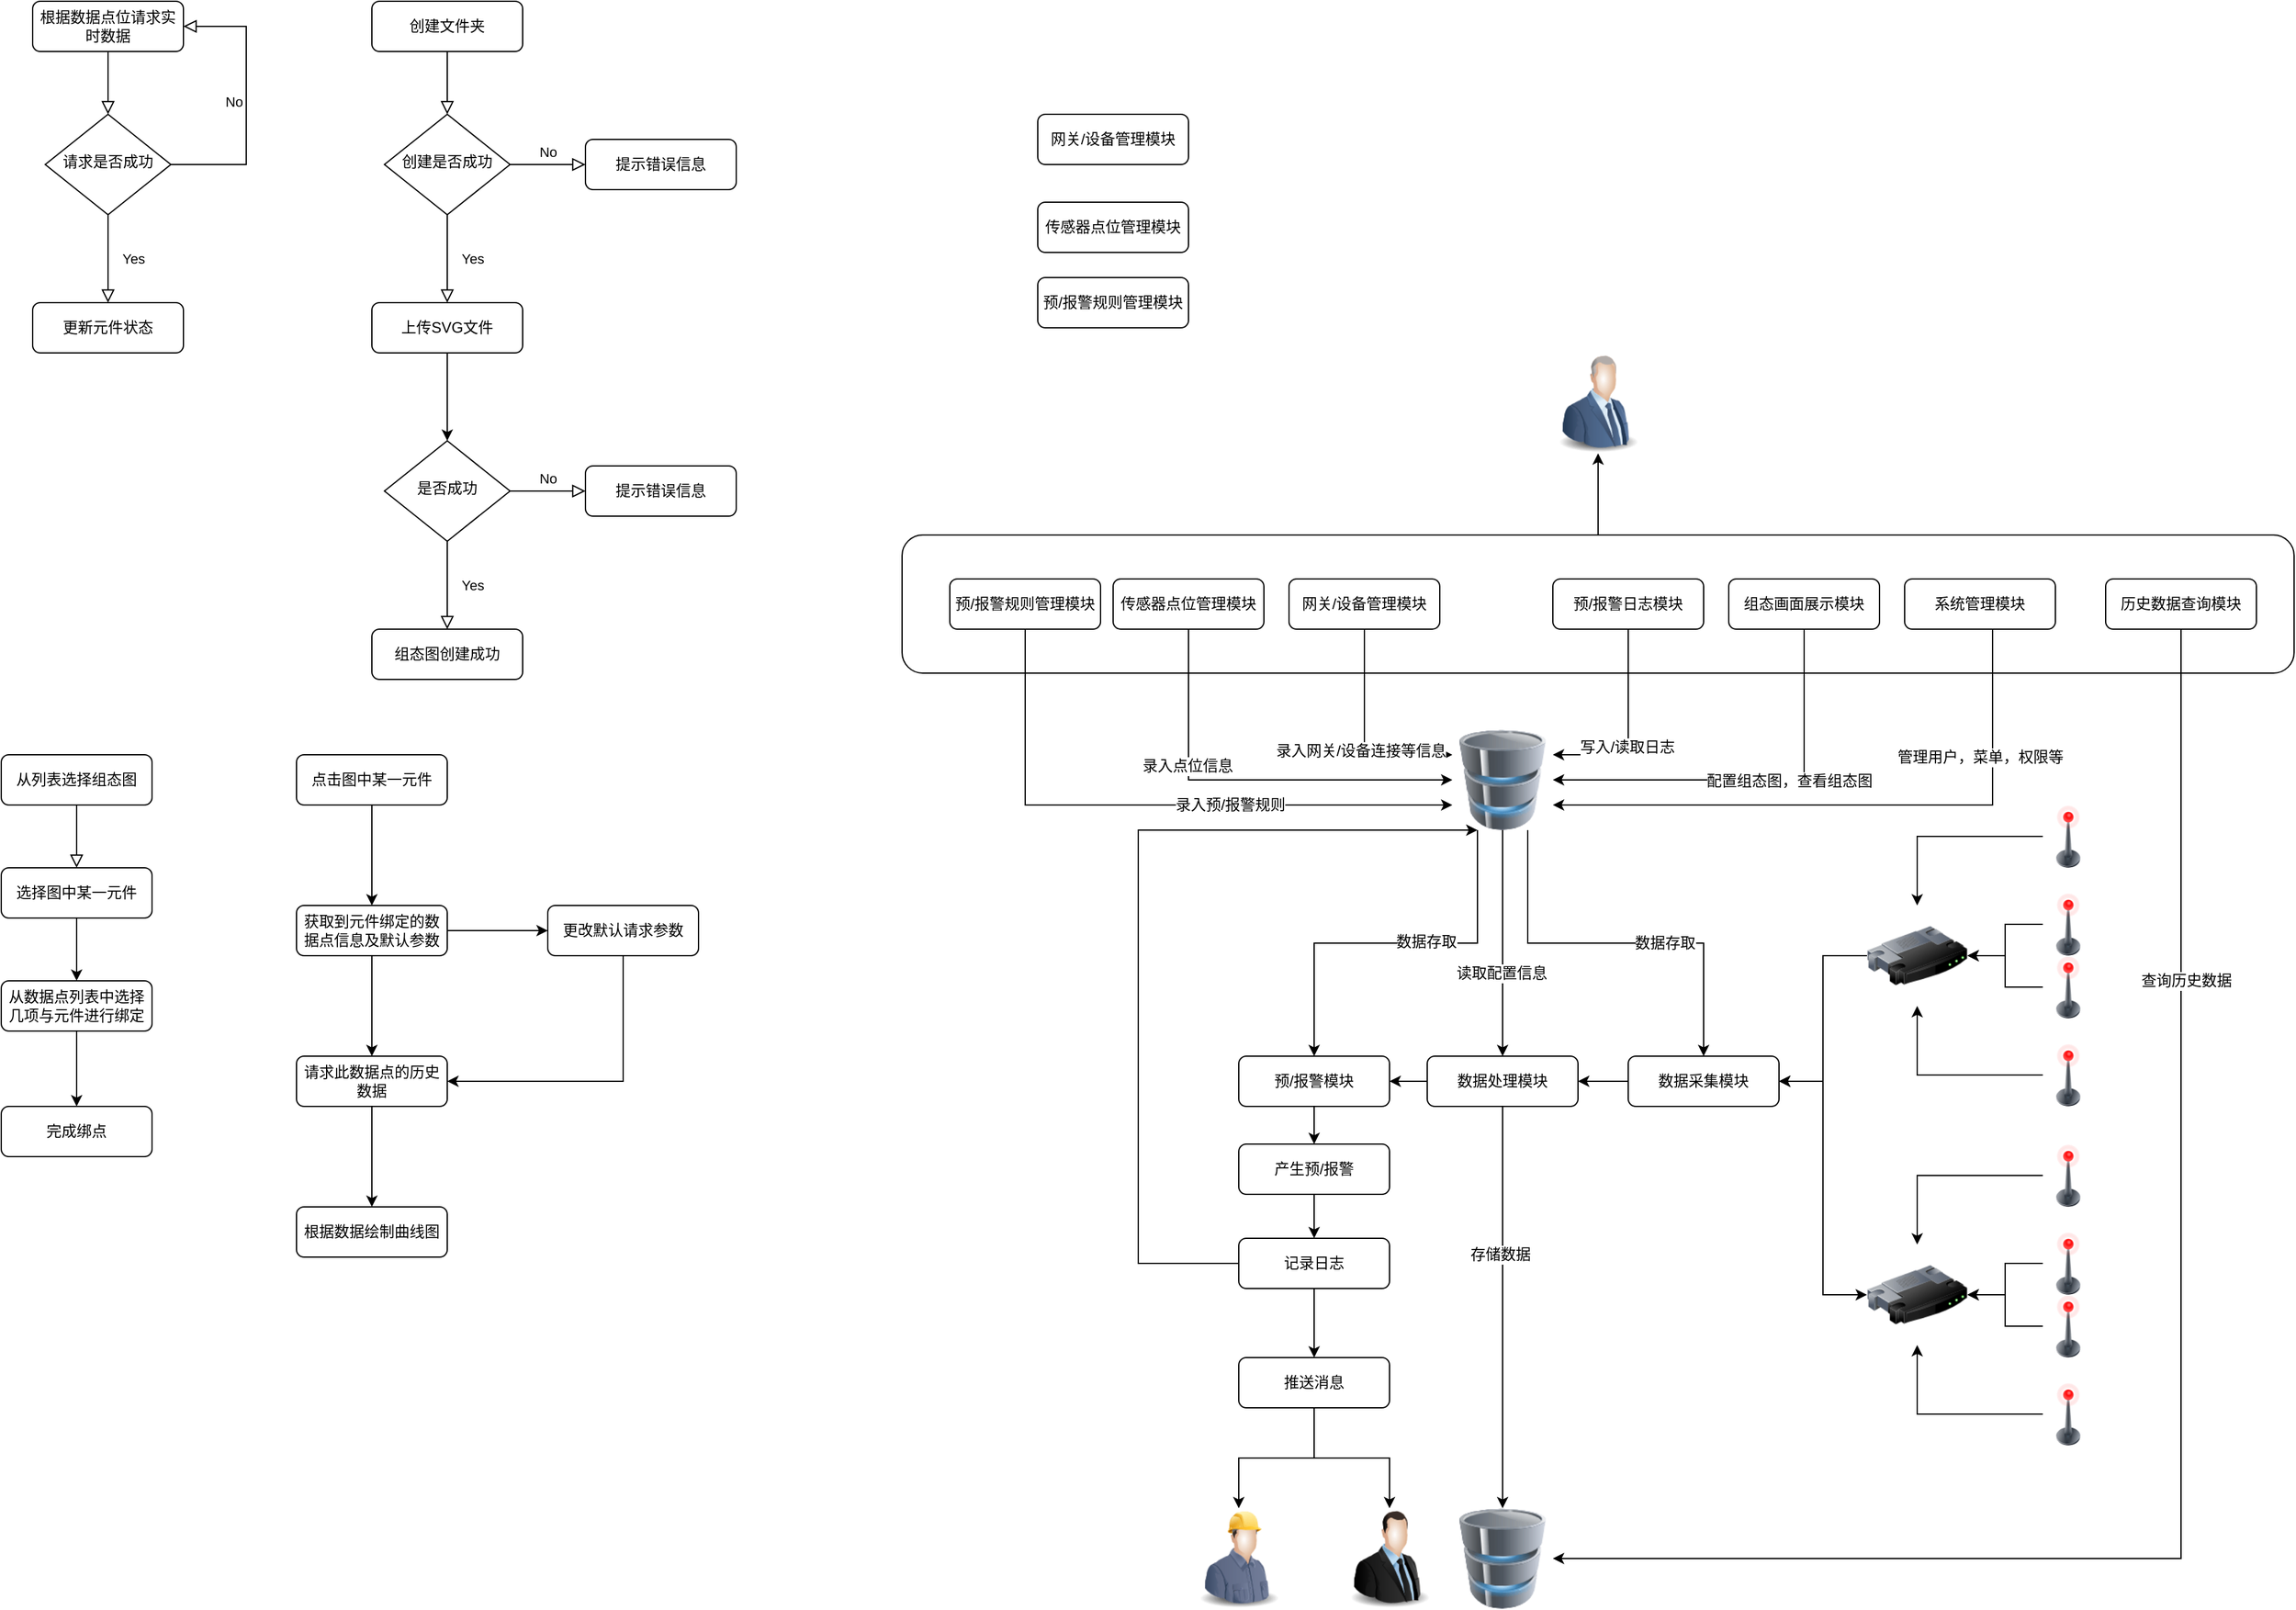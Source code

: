 <mxfile version="12.7.8" type="github">
  <diagram id="C5RBs43oDa-KdzZeNtuy" name="Page-1">
    <mxGraphModel dx="1066" dy="509" grid="1" gridSize="10" guides="1" tooltips="1" connect="1" arrows="1" fold="1" page="1" pageScale="1" pageWidth="1827" pageHeight="2169" math="0" shadow="0">
      <root>
        <mxCell id="WIyWlLk6GJQsqaUBKTNV-0" />
        <mxCell id="WIyWlLk6GJQsqaUBKTNV-1" parent="WIyWlLk6GJQsqaUBKTNV-0" />
        <mxCell id="04m9J_qf78tEOwaYgz3x-59" style="edgeStyle=orthogonalEdgeStyle;rounded=0;orthogonalLoop=1;jettySize=auto;html=1;exitX=0.5;exitY=0;exitDx=0;exitDy=0;entryX=0.5;entryY=1;entryDx=0;entryDy=0;" edge="1" parent="WIyWlLk6GJQsqaUBKTNV-1" source="04m9J_qf78tEOwaYgz3x-57" target="04m9J_qf78tEOwaYgz3x-58">
          <mxGeometry relative="1" as="geometry" />
        </mxCell>
        <mxCell id="04m9J_qf78tEOwaYgz3x-57" value="" style="rounded=1;whiteSpace=wrap;html=1;fontSize=12;glass=0;strokeWidth=1;shadow=0;" vertex="1" parent="WIyWlLk6GJQsqaUBKTNV-1">
          <mxGeometry x="852" y="505" width="1108" height="110" as="geometry" />
        </mxCell>
        <mxCell id="WIyWlLk6GJQsqaUBKTNV-2" value="" style="rounded=0;html=1;jettySize=auto;orthogonalLoop=1;fontSize=11;endArrow=block;endFill=0;endSize=8;strokeWidth=1;shadow=0;labelBackgroundColor=none;edgeStyle=orthogonalEdgeStyle;" parent="WIyWlLk6GJQsqaUBKTNV-1" source="WIyWlLk6GJQsqaUBKTNV-3" target="WIyWlLk6GJQsqaUBKTNV-6" edge="1">
          <mxGeometry relative="1" as="geometry" />
        </mxCell>
        <mxCell id="WIyWlLk6GJQsqaUBKTNV-3" value="根据数据点位请求实时数据" style="rounded=1;whiteSpace=wrap;html=1;fontSize=12;glass=0;strokeWidth=1;shadow=0;" parent="WIyWlLk6GJQsqaUBKTNV-1" vertex="1">
          <mxGeometry x="160" y="80" width="120" height="40" as="geometry" />
        </mxCell>
        <mxCell id="WIyWlLk6GJQsqaUBKTNV-4" value="Yes" style="rounded=0;html=1;jettySize=auto;orthogonalLoop=1;fontSize=11;endArrow=block;endFill=0;endSize=8;strokeWidth=1;shadow=0;labelBackgroundColor=none;edgeStyle=orthogonalEdgeStyle;entryX=0.5;entryY=0;entryDx=0;entryDy=0;" parent="WIyWlLk6GJQsqaUBKTNV-1" source="WIyWlLk6GJQsqaUBKTNV-6" target="WIyWlLk6GJQsqaUBKTNV-12" edge="1">
          <mxGeometry y="20" relative="1" as="geometry">
            <mxPoint as="offset" />
          </mxGeometry>
        </mxCell>
        <mxCell id="WIyWlLk6GJQsqaUBKTNV-5" value="No" style="edgeStyle=orthogonalEdgeStyle;rounded=0;html=1;jettySize=auto;orthogonalLoop=1;fontSize=11;endArrow=block;endFill=0;endSize=8;strokeWidth=1;shadow=0;labelBackgroundColor=none;entryX=1;entryY=0.5;entryDx=0;entryDy=0;exitX=1;exitY=0.5;exitDx=0;exitDy=0;" parent="WIyWlLk6GJQsqaUBKTNV-1" source="WIyWlLk6GJQsqaUBKTNV-6" target="WIyWlLk6GJQsqaUBKTNV-3" edge="1">
          <mxGeometry y="10" relative="1" as="geometry">
            <mxPoint as="offset" />
            <Array as="points">
              <mxPoint x="330" y="210" />
              <mxPoint x="330" y="100" />
            </Array>
          </mxGeometry>
        </mxCell>
        <mxCell id="WIyWlLk6GJQsqaUBKTNV-6" value="请求是否成功" style="rhombus;whiteSpace=wrap;html=1;shadow=0;fontFamily=Helvetica;fontSize=12;align=center;strokeWidth=1;spacing=6;spacingTop=-4;" parent="WIyWlLk6GJQsqaUBKTNV-1" vertex="1">
          <mxGeometry x="170" y="170" width="100" height="80" as="geometry" />
        </mxCell>
        <mxCell id="WIyWlLk6GJQsqaUBKTNV-12" value="更新元件状态" style="rounded=1;whiteSpace=wrap;html=1;fontSize=12;glass=0;strokeWidth=1;shadow=0;" parent="WIyWlLk6GJQsqaUBKTNV-1" vertex="1">
          <mxGeometry x="160" y="320" width="120" height="40" as="geometry" />
        </mxCell>
        <mxCell id="wdigM2pX4t3X0W38fQIm-0" value="" style="rounded=0;html=1;jettySize=auto;orthogonalLoop=1;fontSize=11;endArrow=block;endFill=0;endSize=8;strokeWidth=1;shadow=0;labelBackgroundColor=none;edgeStyle=orthogonalEdgeStyle;" parent="WIyWlLk6GJQsqaUBKTNV-1" source="wdigM2pX4t3X0W38fQIm-1" target="wdigM2pX4t3X0W38fQIm-4" edge="1">
          <mxGeometry relative="1" as="geometry" />
        </mxCell>
        <mxCell id="wdigM2pX4t3X0W38fQIm-1" value="创建文件夹" style="rounded=1;whiteSpace=wrap;html=1;fontSize=12;glass=0;strokeWidth=1;shadow=0;" parent="WIyWlLk6GJQsqaUBKTNV-1" vertex="1">
          <mxGeometry x="430" y="80" width="120" height="40" as="geometry" />
        </mxCell>
        <mxCell id="wdigM2pX4t3X0W38fQIm-2" value="Yes" style="rounded=0;html=1;jettySize=auto;orthogonalLoop=1;fontSize=11;endArrow=block;endFill=0;endSize=8;strokeWidth=1;shadow=0;labelBackgroundColor=none;edgeStyle=orthogonalEdgeStyle;entryX=0.5;entryY=0;entryDx=0;entryDy=0;" parent="WIyWlLk6GJQsqaUBKTNV-1" source="wdigM2pX4t3X0W38fQIm-4" target="wdigM2pX4t3X0W38fQIm-5" edge="1">
          <mxGeometry y="20" relative="1" as="geometry">
            <mxPoint as="offset" />
          </mxGeometry>
        </mxCell>
        <mxCell id="wdigM2pX4t3X0W38fQIm-3" value="No" style="edgeStyle=orthogonalEdgeStyle;rounded=0;html=1;jettySize=auto;orthogonalLoop=1;fontSize=11;endArrow=block;endFill=0;endSize=8;strokeWidth=1;shadow=0;labelBackgroundColor=none;exitX=1;exitY=0.5;exitDx=0;exitDy=0;entryX=0;entryY=0.5;entryDx=0;entryDy=0;" parent="WIyWlLk6GJQsqaUBKTNV-1" source="wdigM2pX4t3X0W38fQIm-4" target="wdigM2pX4t3X0W38fQIm-6" edge="1">
          <mxGeometry y="10" relative="1" as="geometry">
            <mxPoint as="offset" />
            <Array as="points" />
            <mxPoint x="640" y="210" as="targetPoint" />
          </mxGeometry>
        </mxCell>
        <mxCell id="wdigM2pX4t3X0W38fQIm-4" value="创建是否成功" style="rhombus;whiteSpace=wrap;html=1;shadow=0;fontFamily=Helvetica;fontSize=12;align=center;strokeWidth=1;spacing=6;spacingTop=-4;" parent="WIyWlLk6GJQsqaUBKTNV-1" vertex="1">
          <mxGeometry x="440" y="170" width="100" height="80" as="geometry" />
        </mxCell>
        <mxCell id="wdigM2pX4t3X0W38fQIm-15" style="edgeStyle=orthogonalEdgeStyle;rounded=0;orthogonalLoop=1;jettySize=auto;html=1;exitX=0.5;exitY=1;exitDx=0;exitDy=0;entryX=0.5;entryY=0;entryDx=0;entryDy=0;" parent="WIyWlLk6GJQsqaUBKTNV-1" source="wdigM2pX4t3X0W38fQIm-5" target="wdigM2pX4t3X0W38fQIm-12" edge="1">
          <mxGeometry relative="1" as="geometry" />
        </mxCell>
        <mxCell id="wdigM2pX4t3X0W38fQIm-5" value="上传SVG文件" style="rounded=1;whiteSpace=wrap;html=1;fontSize=12;glass=0;strokeWidth=1;shadow=0;" parent="WIyWlLk6GJQsqaUBKTNV-1" vertex="1">
          <mxGeometry x="430" y="320" width="120" height="40" as="geometry" />
        </mxCell>
        <mxCell id="wdigM2pX4t3X0W38fQIm-6" value="提示错误信息" style="rounded=1;whiteSpace=wrap;html=1;fontSize=12;glass=0;strokeWidth=1;shadow=0;" parent="WIyWlLk6GJQsqaUBKTNV-1" vertex="1">
          <mxGeometry x="600" y="190" width="120" height="40" as="geometry" />
        </mxCell>
        <mxCell id="wdigM2pX4t3X0W38fQIm-10" value="Yes" style="rounded=0;html=1;jettySize=auto;orthogonalLoop=1;fontSize=11;endArrow=block;endFill=0;endSize=8;strokeWidth=1;shadow=0;labelBackgroundColor=none;edgeStyle=orthogonalEdgeStyle;entryX=0.5;entryY=0;entryDx=0;entryDy=0;" parent="WIyWlLk6GJQsqaUBKTNV-1" source="wdigM2pX4t3X0W38fQIm-12" target="wdigM2pX4t3X0W38fQIm-13" edge="1">
          <mxGeometry y="20" relative="1" as="geometry">
            <mxPoint as="offset" />
          </mxGeometry>
        </mxCell>
        <mxCell id="wdigM2pX4t3X0W38fQIm-11" value="No" style="edgeStyle=orthogonalEdgeStyle;rounded=0;html=1;jettySize=auto;orthogonalLoop=1;fontSize=11;endArrow=block;endFill=0;endSize=8;strokeWidth=1;shadow=0;labelBackgroundColor=none;exitX=1;exitY=0.5;exitDx=0;exitDy=0;entryX=0;entryY=0.5;entryDx=0;entryDy=0;" parent="WIyWlLk6GJQsqaUBKTNV-1" source="wdigM2pX4t3X0W38fQIm-12" target="wdigM2pX4t3X0W38fQIm-14" edge="1">
          <mxGeometry y="10" relative="1" as="geometry">
            <mxPoint as="offset" />
            <Array as="points" />
            <mxPoint x="640" y="470" as="targetPoint" />
          </mxGeometry>
        </mxCell>
        <mxCell id="wdigM2pX4t3X0W38fQIm-12" value="是否成功" style="rhombus;whiteSpace=wrap;html=1;shadow=0;fontFamily=Helvetica;fontSize=12;align=center;strokeWidth=1;spacing=6;spacingTop=-4;" parent="WIyWlLk6GJQsqaUBKTNV-1" vertex="1">
          <mxGeometry x="440" y="430" width="100" height="80" as="geometry" />
        </mxCell>
        <mxCell id="wdigM2pX4t3X0W38fQIm-13" value="组态图创建成功" style="rounded=1;whiteSpace=wrap;html=1;fontSize=12;glass=0;strokeWidth=1;shadow=0;" parent="WIyWlLk6GJQsqaUBKTNV-1" vertex="1">
          <mxGeometry x="430" y="580" width="120" height="40" as="geometry" />
        </mxCell>
        <mxCell id="wdigM2pX4t3X0W38fQIm-14" value="提示错误信息" style="rounded=1;whiteSpace=wrap;html=1;fontSize=12;glass=0;strokeWidth=1;shadow=0;" parent="WIyWlLk6GJQsqaUBKTNV-1" vertex="1">
          <mxGeometry x="600" y="450" width="120" height="40" as="geometry" />
        </mxCell>
        <mxCell id="wdigM2pX4t3X0W38fQIm-16" value="" style="rounded=0;html=1;jettySize=auto;orthogonalLoop=1;fontSize=11;endArrow=block;endFill=0;endSize=8;strokeWidth=1;shadow=0;labelBackgroundColor=none;edgeStyle=orthogonalEdgeStyle;entryX=0.5;entryY=0;entryDx=0;entryDy=0;" parent="WIyWlLk6GJQsqaUBKTNV-1" source="wdigM2pX4t3X0W38fQIm-17" target="wdigM2pX4t3X0W38fQIm-22" edge="1">
          <mxGeometry relative="1" as="geometry">
            <mxPoint x="195" y="770" as="targetPoint" />
          </mxGeometry>
        </mxCell>
        <mxCell id="wdigM2pX4t3X0W38fQIm-17" value="从列表选择组态图" style="rounded=1;whiteSpace=wrap;html=1;fontSize=12;glass=0;strokeWidth=1;shadow=0;" parent="WIyWlLk6GJQsqaUBKTNV-1" vertex="1">
          <mxGeometry x="135" y="680" width="120" height="40" as="geometry" />
        </mxCell>
        <mxCell id="wdigM2pX4t3X0W38fQIm-21" style="edgeStyle=orthogonalEdgeStyle;rounded=0;orthogonalLoop=1;jettySize=auto;html=1;exitX=0.5;exitY=1;exitDx=0;exitDy=0;entryX=0.5;entryY=0;entryDx=0;entryDy=0;" parent="WIyWlLk6GJQsqaUBKTNV-1" source="wdigM2pX4t3X0W38fQIm-22" target="wdigM2pX4t3X0W38fQIm-28" edge="1">
          <mxGeometry relative="1" as="geometry" />
        </mxCell>
        <mxCell id="wdigM2pX4t3X0W38fQIm-22" value="选择图中某一元件" style="rounded=1;whiteSpace=wrap;html=1;fontSize=12;glass=0;strokeWidth=1;shadow=0;" parent="WIyWlLk6GJQsqaUBKTNV-1" vertex="1">
          <mxGeometry x="135" y="770" width="120" height="40" as="geometry" />
        </mxCell>
        <mxCell id="wdigM2pX4t3X0W38fQIm-27" value="完成绑点" style="rounded=1;whiteSpace=wrap;html=1;fontSize=12;glass=0;strokeWidth=1;shadow=0;" parent="WIyWlLk6GJQsqaUBKTNV-1" vertex="1">
          <mxGeometry x="135" y="960" width="120" height="40" as="geometry" />
        </mxCell>
        <mxCell id="wdigM2pX4t3X0W38fQIm-29" style="edgeStyle=orthogonalEdgeStyle;rounded=0;orthogonalLoop=1;jettySize=auto;html=1;entryX=0.5;entryY=0;entryDx=0;entryDy=0;" parent="WIyWlLk6GJQsqaUBKTNV-1" source="wdigM2pX4t3X0W38fQIm-28" target="wdigM2pX4t3X0W38fQIm-27" edge="1">
          <mxGeometry relative="1" as="geometry" />
        </mxCell>
        <mxCell id="wdigM2pX4t3X0W38fQIm-28" value="从数据点列表中选择几项与元件进行绑定" style="rounded=1;whiteSpace=wrap;html=1;fontSize=12;glass=0;strokeWidth=1;shadow=0;" parent="WIyWlLk6GJQsqaUBKTNV-1" vertex="1">
          <mxGeometry x="135" y="860" width="120" height="40" as="geometry" />
        </mxCell>
        <mxCell id="wdigM2pX4t3X0W38fQIm-32" value="" style="edgeStyle=orthogonalEdgeStyle;rounded=0;orthogonalLoop=1;jettySize=auto;html=1;" parent="WIyWlLk6GJQsqaUBKTNV-1" source="wdigM2pX4t3X0W38fQIm-30" target="wdigM2pX4t3X0W38fQIm-31" edge="1">
          <mxGeometry relative="1" as="geometry" />
        </mxCell>
        <mxCell id="wdigM2pX4t3X0W38fQIm-30" value="点击图中某一元件" style="rounded=1;whiteSpace=wrap;html=1;fontSize=12;glass=0;strokeWidth=1;shadow=0;" parent="WIyWlLk6GJQsqaUBKTNV-1" vertex="1">
          <mxGeometry x="370" y="680" width="120" height="40" as="geometry" />
        </mxCell>
        <mxCell id="wdigM2pX4t3X0W38fQIm-34" value="" style="edgeStyle=orthogonalEdgeStyle;rounded=0;orthogonalLoop=1;jettySize=auto;html=1;" parent="WIyWlLk6GJQsqaUBKTNV-1" source="wdigM2pX4t3X0W38fQIm-31" target="wdigM2pX4t3X0W38fQIm-33" edge="1">
          <mxGeometry relative="1" as="geometry" />
        </mxCell>
        <mxCell id="wdigM2pX4t3X0W38fQIm-38" value="" style="edgeStyle=orthogonalEdgeStyle;rounded=0;orthogonalLoop=1;jettySize=auto;html=1;" parent="WIyWlLk6GJQsqaUBKTNV-1" source="wdigM2pX4t3X0W38fQIm-31" target="wdigM2pX4t3X0W38fQIm-37" edge="1">
          <mxGeometry relative="1" as="geometry" />
        </mxCell>
        <mxCell id="wdigM2pX4t3X0W38fQIm-31" value="获取到元件绑定的数据点信息及默认参数" style="rounded=1;whiteSpace=wrap;html=1;fontSize=12;glass=0;strokeWidth=1;shadow=0;" parent="WIyWlLk6GJQsqaUBKTNV-1" vertex="1">
          <mxGeometry x="370" y="800" width="120" height="40" as="geometry" />
        </mxCell>
        <mxCell id="wdigM2pX4t3X0W38fQIm-39" style="edgeStyle=orthogonalEdgeStyle;rounded=0;orthogonalLoop=1;jettySize=auto;html=1;exitX=0.5;exitY=1;exitDx=0;exitDy=0;entryX=1;entryY=0.5;entryDx=0;entryDy=0;" parent="WIyWlLk6GJQsqaUBKTNV-1" source="wdigM2pX4t3X0W38fQIm-37" target="wdigM2pX4t3X0W38fQIm-33" edge="1">
          <mxGeometry relative="1" as="geometry" />
        </mxCell>
        <mxCell id="wdigM2pX4t3X0W38fQIm-37" value="更改默认请求参数" style="rounded=1;whiteSpace=wrap;html=1;fontSize=12;glass=0;strokeWidth=1;shadow=0;" parent="WIyWlLk6GJQsqaUBKTNV-1" vertex="1">
          <mxGeometry x="570" y="800" width="120" height="40" as="geometry" />
        </mxCell>
        <mxCell id="wdigM2pX4t3X0W38fQIm-36" value="" style="edgeStyle=orthogonalEdgeStyle;rounded=0;orthogonalLoop=1;jettySize=auto;html=1;" parent="WIyWlLk6GJQsqaUBKTNV-1" source="wdigM2pX4t3X0W38fQIm-33" target="wdigM2pX4t3X0W38fQIm-35" edge="1">
          <mxGeometry relative="1" as="geometry" />
        </mxCell>
        <mxCell id="wdigM2pX4t3X0W38fQIm-33" value="请求此数据点的历史数据" style="rounded=1;whiteSpace=wrap;html=1;fontSize=12;glass=0;strokeWidth=1;shadow=0;" parent="WIyWlLk6GJQsqaUBKTNV-1" vertex="1">
          <mxGeometry x="370" y="920" width="120" height="40" as="geometry" />
        </mxCell>
        <mxCell id="wdigM2pX4t3X0W38fQIm-35" value="根据数据绘制曲线图" style="rounded=1;whiteSpace=wrap;html=1;fontSize=12;glass=0;strokeWidth=1;shadow=0;" parent="WIyWlLk6GJQsqaUBKTNV-1" vertex="1">
          <mxGeometry x="370" y="1040" width="120" height="40" as="geometry" />
        </mxCell>
        <mxCell id="04m9J_qf78tEOwaYgz3x-0" value="网关/设备管理模块" style="rounded=1;whiteSpace=wrap;html=1;fontSize=12;glass=0;strokeWidth=1;shadow=0;" vertex="1" parent="WIyWlLk6GJQsqaUBKTNV-1">
          <mxGeometry x="960" y="170" width="120" height="40" as="geometry" />
        </mxCell>
        <mxCell id="04m9J_qf78tEOwaYgz3x-1" value="传感器点位管理模块" style="rounded=1;whiteSpace=wrap;html=1;fontSize=12;glass=0;strokeWidth=1;shadow=0;" vertex="1" parent="WIyWlLk6GJQsqaUBKTNV-1">
          <mxGeometry x="960" y="240" width="120" height="40" as="geometry" />
        </mxCell>
        <mxCell id="04m9J_qf78tEOwaYgz3x-2" value="预/报警规则管理模块" style="rounded=1;whiteSpace=wrap;html=1;fontSize=12;glass=0;strokeWidth=1;shadow=0;" vertex="1" parent="WIyWlLk6GJQsqaUBKTNV-1">
          <mxGeometry x="960" y="300" width="120" height="40" as="geometry" />
        </mxCell>
        <mxCell id="04m9J_qf78tEOwaYgz3x-44" style="edgeStyle=orthogonalEdgeStyle;rounded=0;orthogonalLoop=1;jettySize=auto;html=1;entryX=1;entryY=0.25;entryDx=0;entryDy=0;exitX=0.5;exitY=1;exitDx=0;exitDy=0;" edge="1" parent="WIyWlLk6GJQsqaUBKTNV-1" source="04m9J_qf78tEOwaYgz3x-3" target="04m9J_qf78tEOwaYgz3x-33">
          <mxGeometry relative="1" as="geometry">
            <Array as="points">
              <mxPoint x="1430" y="680" />
            </Array>
          </mxGeometry>
        </mxCell>
        <mxCell id="04m9J_qf78tEOwaYgz3x-45" value="写入/读取日志" style="text;html=1;align=center;verticalAlign=middle;resizable=0;points=[];labelBackgroundColor=#ffffff;" vertex="1" connectable="0" parent="04m9J_qf78tEOwaYgz3x-44">
          <mxGeometry x="0.17" y="-1" relative="1" as="geometry">
            <mxPoint as="offset" />
          </mxGeometry>
        </mxCell>
        <mxCell id="04m9J_qf78tEOwaYgz3x-3" value="预/报警日志模块" style="rounded=1;whiteSpace=wrap;html=1;fontSize=12;glass=0;strokeWidth=1;shadow=0;" vertex="1" parent="WIyWlLk6GJQsqaUBKTNV-1">
          <mxGeometry x="1370" y="540" width="120" height="40" as="geometry" />
        </mxCell>
        <mxCell id="04m9J_qf78tEOwaYgz3x-46" style="edgeStyle=orthogonalEdgeStyle;rounded=0;orthogonalLoop=1;jettySize=auto;html=1;entryX=1;entryY=0.5;entryDx=0;entryDy=0;exitX=0.5;exitY=1;exitDx=0;exitDy=0;" edge="1" parent="WIyWlLk6GJQsqaUBKTNV-1" source="04m9J_qf78tEOwaYgz3x-4" target="04m9J_qf78tEOwaYgz3x-33">
          <mxGeometry relative="1" as="geometry">
            <Array as="points">
              <mxPoint x="1570" y="700" />
            </Array>
          </mxGeometry>
        </mxCell>
        <mxCell id="04m9J_qf78tEOwaYgz3x-47" value="配置组态图，查看组态图" style="text;html=1;align=center;verticalAlign=middle;resizable=0;points=[];labelBackgroundColor=#ffffff;" vertex="1" connectable="0" parent="04m9J_qf78tEOwaYgz3x-46">
          <mxGeometry x="-0.171" y="1" relative="1" as="geometry">
            <mxPoint as="offset" />
          </mxGeometry>
        </mxCell>
        <mxCell id="04m9J_qf78tEOwaYgz3x-4" value="组态画面展示模块" style="rounded=1;whiteSpace=wrap;html=1;fontSize=12;glass=0;strokeWidth=1;shadow=0;" vertex="1" parent="WIyWlLk6GJQsqaUBKTNV-1">
          <mxGeometry x="1510" y="540" width="120" height="40" as="geometry" />
        </mxCell>
        <mxCell id="04m9J_qf78tEOwaYgz3x-48" style="edgeStyle=orthogonalEdgeStyle;rounded=0;orthogonalLoop=1;jettySize=auto;html=1;exitX=0;exitY=0.5;exitDx=0;exitDy=0;entryX=1;entryY=0.75;entryDx=0;entryDy=0;" edge="1" parent="WIyWlLk6GJQsqaUBKTNV-1" source="04m9J_qf78tEOwaYgz3x-5" target="04m9J_qf78tEOwaYgz3x-33">
          <mxGeometry relative="1" as="geometry">
            <Array as="points">
              <mxPoint x="1720" y="560" />
              <mxPoint x="1720" y="720" />
            </Array>
          </mxGeometry>
        </mxCell>
        <mxCell id="04m9J_qf78tEOwaYgz3x-49" value="管理用户，菜单，权限等" style="text;html=1;align=center;verticalAlign=middle;resizable=0;points=[];labelBackgroundColor=#ffffff;" vertex="1" connectable="0" parent="04m9J_qf78tEOwaYgz3x-48">
          <mxGeometry x="-0.32" y="-5" relative="1" as="geometry">
            <mxPoint x="-5" y="-5" as="offset" />
          </mxGeometry>
        </mxCell>
        <mxCell id="04m9J_qf78tEOwaYgz3x-5" value="系统管理模块" style="rounded=1;whiteSpace=wrap;html=1;fontSize=12;glass=0;strokeWidth=1;shadow=0;" vertex="1" parent="WIyWlLk6GJQsqaUBKTNV-1">
          <mxGeometry x="1650" y="540" width="120" height="40" as="geometry" />
        </mxCell>
        <mxCell id="04m9J_qf78tEOwaYgz3x-50" style="edgeStyle=orthogonalEdgeStyle;rounded=0;orthogonalLoop=1;jettySize=auto;html=1;exitX=0;exitY=0.5;exitDx=0;exitDy=0;entryX=1;entryY=0.5;entryDx=0;entryDy=0;" edge="1" parent="WIyWlLk6GJQsqaUBKTNV-1" source="04m9J_qf78tEOwaYgz3x-6" target="04m9J_qf78tEOwaYgz3x-18">
          <mxGeometry relative="1" as="geometry" />
        </mxCell>
        <mxCell id="04m9J_qf78tEOwaYgz3x-6" value="" style="image;html=1;labelBackgroundColor=#ffffff;image=img/lib/clip_art/networking/Router_128x128.png" vertex="1" parent="WIyWlLk6GJQsqaUBKTNV-1">
          <mxGeometry x="1620" y="800" width="80" height="80" as="geometry" />
        </mxCell>
        <mxCell id="04m9J_qf78tEOwaYgz3x-12" style="edgeStyle=orthogonalEdgeStyle;rounded=0;orthogonalLoop=1;jettySize=auto;html=1;exitX=0;exitY=0.5;exitDx=0;exitDy=0;entryX=0.5;entryY=0;entryDx=0;entryDy=0;" edge="1" parent="WIyWlLk6GJQsqaUBKTNV-1" source="04m9J_qf78tEOwaYgz3x-7" target="04m9J_qf78tEOwaYgz3x-6">
          <mxGeometry relative="1" as="geometry" />
        </mxCell>
        <mxCell id="04m9J_qf78tEOwaYgz3x-7" value="" style="image;html=1;labelBackgroundColor=#ffffff;image=img/lib/clip_art/telecommunication/Signal_tower_off_128x128.png" vertex="1" parent="WIyWlLk6GJQsqaUBKTNV-1">
          <mxGeometry x="1760" y="720" width="40" height="50" as="geometry" />
        </mxCell>
        <mxCell id="04m9J_qf78tEOwaYgz3x-13" style="edgeStyle=orthogonalEdgeStyle;rounded=0;orthogonalLoop=1;jettySize=auto;html=1;exitX=0;exitY=0.5;exitDx=0;exitDy=0;entryX=1;entryY=0.5;entryDx=0;entryDy=0;" edge="1" parent="WIyWlLk6GJQsqaUBKTNV-1" source="04m9J_qf78tEOwaYgz3x-8" target="04m9J_qf78tEOwaYgz3x-6">
          <mxGeometry relative="1" as="geometry" />
        </mxCell>
        <mxCell id="04m9J_qf78tEOwaYgz3x-8" value="" style="image;html=1;labelBackgroundColor=#ffffff;image=img/lib/clip_art/telecommunication/Signal_tower_off_128x128.png" vertex="1" parent="WIyWlLk6GJQsqaUBKTNV-1">
          <mxGeometry x="1760" y="790" width="40" height="50" as="geometry" />
        </mxCell>
        <mxCell id="04m9J_qf78tEOwaYgz3x-14" style="edgeStyle=orthogonalEdgeStyle;rounded=0;orthogonalLoop=1;jettySize=auto;html=1;exitX=0;exitY=0.5;exitDx=0;exitDy=0;" edge="1" parent="WIyWlLk6GJQsqaUBKTNV-1" source="04m9J_qf78tEOwaYgz3x-9" target="04m9J_qf78tEOwaYgz3x-6">
          <mxGeometry relative="1" as="geometry" />
        </mxCell>
        <mxCell id="04m9J_qf78tEOwaYgz3x-9" value="" style="image;html=1;labelBackgroundColor=#ffffff;image=img/lib/clip_art/telecommunication/Signal_tower_off_128x128.png" vertex="1" parent="WIyWlLk6GJQsqaUBKTNV-1">
          <mxGeometry x="1760" y="840" width="40" height="50" as="geometry" />
        </mxCell>
        <mxCell id="04m9J_qf78tEOwaYgz3x-15" style="edgeStyle=orthogonalEdgeStyle;rounded=0;orthogonalLoop=1;jettySize=auto;html=1;exitX=0;exitY=0.5;exitDx=0;exitDy=0;entryX=0.5;entryY=1;entryDx=0;entryDy=0;" edge="1" parent="WIyWlLk6GJQsqaUBKTNV-1" source="04m9J_qf78tEOwaYgz3x-10" target="04m9J_qf78tEOwaYgz3x-6">
          <mxGeometry relative="1" as="geometry" />
        </mxCell>
        <mxCell id="04m9J_qf78tEOwaYgz3x-10" value="" style="image;html=1;labelBackgroundColor=#ffffff;image=img/lib/clip_art/telecommunication/Signal_tower_off_128x128.png" vertex="1" parent="WIyWlLk6GJQsqaUBKTNV-1">
          <mxGeometry x="1760" y="910" width="40" height="50" as="geometry" />
        </mxCell>
        <mxCell id="04m9J_qf78tEOwaYgz3x-51" style="edgeStyle=orthogonalEdgeStyle;rounded=0;orthogonalLoop=1;jettySize=auto;html=1;exitX=0;exitY=0.5;exitDx=0;exitDy=0;entryX=1;entryY=0.5;entryDx=0;entryDy=0;" edge="1" parent="WIyWlLk6GJQsqaUBKTNV-1" source="04m9J_qf78tEOwaYgz3x-18" target="04m9J_qf78tEOwaYgz3x-19">
          <mxGeometry relative="1" as="geometry" />
        </mxCell>
        <mxCell id="04m9J_qf78tEOwaYgz3x-18" value="数据采集模块" style="rounded=1;whiteSpace=wrap;html=1;fontSize=12;glass=0;strokeWidth=1;shadow=0;" vertex="1" parent="WIyWlLk6GJQsqaUBKTNV-1">
          <mxGeometry x="1430" y="920" width="120" height="40" as="geometry" />
        </mxCell>
        <mxCell id="04m9J_qf78tEOwaYgz3x-52" style="edgeStyle=orthogonalEdgeStyle;rounded=0;orthogonalLoop=1;jettySize=auto;html=1;exitX=0;exitY=0.5;exitDx=0;exitDy=0;" edge="1" parent="WIyWlLk6GJQsqaUBKTNV-1" source="04m9J_qf78tEOwaYgz3x-19" target="04m9J_qf78tEOwaYgz3x-20">
          <mxGeometry relative="1" as="geometry" />
        </mxCell>
        <mxCell id="04m9J_qf78tEOwaYgz3x-54" style="edgeStyle=orthogonalEdgeStyle;rounded=0;orthogonalLoop=1;jettySize=auto;html=1;exitX=0.5;exitY=1;exitDx=0;exitDy=0;entryX=0.5;entryY=0;entryDx=0;entryDy=0;" edge="1" parent="WIyWlLk6GJQsqaUBKTNV-1" source="04m9J_qf78tEOwaYgz3x-20" target="04m9J_qf78tEOwaYgz3x-21">
          <mxGeometry relative="1" as="geometry" />
        </mxCell>
        <mxCell id="04m9J_qf78tEOwaYgz3x-80" style="edgeStyle=orthogonalEdgeStyle;rounded=0;orthogonalLoop=1;jettySize=auto;html=1;exitX=0.5;exitY=1;exitDx=0;exitDy=0;entryX=0.5;entryY=0;entryDx=0;entryDy=0;startArrow=none;startFill=0;" edge="1" parent="WIyWlLk6GJQsqaUBKTNV-1" source="04m9J_qf78tEOwaYgz3x-19" target="04m9J_qf78tEOwaYgz3x-77">
          <mxGeometry relative="1" as="geometry" />
        </mxCell>
        <mxCell id="04m9J_qf78tEOwaYgz3x-81" value="存储数据" style="text;html=1;align=center;verticalAlign=middle;resizable=0;points=[];labelBackgroundColor=#ffffff;" vertex="1" connectable="0" parent="04m9J_qf78tEOwaYgz3x-80">
          <mxGeometry x="-0.262" y="-2" relative="1" as="geometry">
            <mxPoint as="offset" />
          </mxGeometry>
        </mxCell>
        <mxCell id="04m9J_qf78tEOwaYgz3x-19" value="数据处理模块" style="rounded=1;whiteSpace=wrap;html=1;fontSize=12;glass=0;strokeWidth=1;shadow=0;" vertex="1" parent="WIyWlLk6GJQsqaUBKTNV-1">
          <mxGeometry x="1270" y="920" width="120" height="40" as="geometry" />
        </mxCell>
        <mxCell id="04m9J_qf78tEOwaYgz3x-20" value="预/报警模块" style="rounded=1;whiteSpace=wrap;html=1;fontSize=12;glass=0;strokeWidth=1;shadow=0;" vertex="1" parent="WIyWlLk6GJQsqaUBKTNV-1">
          <mxGeometry x="1120" y="920" width="120" height="40" as="geometry" />
        </mxCell>
        <mxCell id="04m9J_qf78tEOwaYgz3x-23" value="" style="edgeStyle=orthogonalEdgeStyle;rounded=0;orthogonalLoop=1;jettySize=auto;html=1;" edge="1" parent="WIyWlLk6GJQsqaUBKTNV-1" source="04m9J_qf78tEOwaYgz3x-21" target="04m9J_qf78tEOwaYgz3x-22">
          <mxGeometry relative="1" as="geometry" />
        </mxCell>
        <mxCell id="04m9J_qf78tEOwaYgz3x-21" value="产生预/报警" style="rounded=1;whiteSpace=wrap;html=1;fontSize=12;glass=0;strokeWidth=1;shadow=0;" vertex="1" parent="WIyWlLk6GJQsqaUBKTNV-1">
          <mxGeometry x="1120" y="990" width="120" height="40" as="geometry" />
        </mxCell>
        <mxCell id="04m9J_qf78tEOwaYgz3x-25" value="" style="edgeStyle=orthogonalEdgeStyle;rounded=0;orthogonalLoop=1;jettySize=auto;html=1;" edge="1" parent="WIyWlLk6GJQsqaUBKTNV-1" source="04m9J_qf78tEOwaYgz3x-22" target="04m9J_qf78tEOwaYgz3x-24">
          <mxGeometry relative="1" as="geometry" />
        </mxCell>
        <mxCell id="04m9J_qf78tEOwaYgz3x-60" style="edgeStyle=orthogonalEdgeStyle;rounded=0;orthogonalLoop=1;jettySize=auto;html=1;exitX=0;exitY=0.5;exitDx=0;exitDy=0;entryX=0.25;entryY=1;entryDx=0;entryDy=0;" edge="1" parent="WIyWlLk6GJQsqaUBKTNV-1" source="04m9J_qf78tEOwaYgz3x-22" target="04m9J_qf78tEOwaYgz3x-33">
          <mxGeometry relative="1" as="geometry">
            <Array as="points">
              <mxPoint x="1040" y="1085" />
              <mxPoint x="1040" y="740" />
            </Array>
          </mxGeometry>
        </mxCell>
        <mxCell id="04m9J_qf78tEOwaYgz3x-22" value="记录日志" style="rounded=1;whiteSpace=wrap;html=1;fontSize=12;glass=0;strokeWidth=1;shadow=0;" vertex="1" parent="WIyWlLk6GJQsqaUBKTNV-1">
          <mxGeometry x="1120" y="1065" width="120" height="40" as="geometry" />
        </mxCell>
        <mxCell id="04m9J_qf78tEOwaYgz3x-55" style="edgeStyle=orthogonalEdgeStyle;rounded=0;orthogonalLoop=1;jettySize=auto;html=1;" edge="1" parent="WIyWlLk6GJQsqaUBKTNV-1" source="04m9J_qf78tEOwaYgz3x-24" target="04m9J_qf78tEOwaYgz3x-28">
          <mxGeometry relative="1" as="geometry" />
        </mxCell>
        <mxCell id="04m9J_qf78tEOwaYgz3x-56" style="edgeStyle=orthogonalEdgeStyle;rounded=0;orthogonalLoop=1;jettySize=auto;html=1;entryX=0.5;entryY=0;entryDx=0;entryDy=0;" edge="1" parent="WIyWlLk6GJQsqaUBKTNV-1" source="04m9J_qf78tEOwaYgz3x-24" target="04m9J_qf78tEOwaYgz3x-29">
          <mxGeometry relative="1" as="geometry" />
        </mxCell>
        <mxCell id="04m9J_qf78tEOwaYgz3x-24" value="推送消息" style="rounded=1;whiteSpace=wrap;html=1;fontSize=12;glass=0;strokeWidth=1;shadow=0;" vertex="1" parent="WIyWlLk6GJQsqaUBKTNV-1">
          <mxGeometry x="1120" y="1160" width="120" height="40" as="geometry" />
        </mxCell>
        <mxCell id="04m9J_qf78tEOwaYgz3x-28" value="" style="image;html=1;labelBackgroundColor=#ffffff;image=img/lib/clip_art/people/Construction_Worker_Man_128x128.png" vertex="1" parent="WIyWlLk6GJQsqaUBKTNV-1">
          <mxGeometry x="1080" y="1280" width="80" height="80" as="geometry" />
        </mxCell>
        <mxCell id="04m9J_qf78tEOwaYgz3x-29" value="" style="image;html=1;labelBackgroundColor=#ffffff;image=img/lib/clip_art/people/Suit_Man_128x128.png" vertex="1" parent="WIyWlLk6GJQsqaUBKTNV-1">
          <mxGeometry x="1200" y="1280" width="80" height="80" as="geometry" />
        </mxCell>
        <mxCell id="04m9J_qf78tEOwaYgz3x-61" style="edgeStyle=orthogonalEdgeStyle;rounded=0;orthogonalLoop=1;jettySize=auto;html=1;exitX=0.75;exitY=1;exitDx=0;exitDy=0;entryX=0.5;entryY=0;entryDx=0;entryDy=0;" edge="1" parent="WIyWlLk6GJQsqaUBKTNV-1" source="04m9J_qf78tEOwaYgz3x-33" target="04m9J_qf78tEOwaYgz3x-18">
          <mxGeometry relative="1" as="geometry" />
        </mxCell>
        <mxCell id="04m9J_qf78tEOwaYgz3x-66" value="数据存取" style="text;html=1;align=center;verticalAlign=middle;resizable=0;points=[];labelBackgroundColor=#ffffff;" vertex="1" connectable="0" parent="04m9J_qf78tEOwaYgz3x-61">
          <mxGeometry x="0.244" relative="1" as="geometry">
            <mxPoint as="offset" />
          </mxGeometry>
        </mxCell>
        <mxCell id="04m9J_qf78tEOwaYgz3x-62" style="edgeStyle=orthogonalEdgeStyle;rounded=0;orthogonalLoop=1;jettySize=auto;html=1;exitX=0.5;exitY=1;exitDx=0;exitDy=0;entryX=0.5;entryY=0;entryDx=0;entryDy=0;startArrow=none;startFill=0;" edge="1" parent="WIyWlLk6GJQsqaUBKTNV-1" source="04m9J_qf78tEOwaYgz3x-33" target="04m9J_qf78tEOwaYgz3x-19">
          <mxGeometry relative="1" as="geometry" />
        </mxCell>
        <mxCell id="04m9J_qf78tEOwaYgz3x-64" value="读取配置信息" style="text;html=1;align=center;verticalAlign=middle;resizable=0;points=[];labelBackgroundColor=#ffffff;" vertex="1" connectable="0" parent="04m9J_qf78tEOwaYgz3x-62">
          <mxGeometry x="0.267" y="-1" relative="1" as="geometry">
            <mxPoint as="offset" />
          </mxGeometry>
        </mxCell>
        <mxCell id="04m9J_qf78tEOwaYgz3x-63" style="edgeStyle=orthogonalEdgeStyle;rounded=0;orthogonalLoop=1;jettySize=auto;html=1;exitX=0.25;exitY=1;exitDx=0;exitDy=0;entryX=0.5;entryY=0;entryDx=0;entryDy=0;" edge="1" parent="WIyWlLk6GJQsqaUBKTNV-1" source="04m9J_qf78tEOwaYgz3x-33" target="04m9J_qf78tEOwaYgz3x-20">
          <mxGeometry relative="1" as="geometry" />
        </mxCell>
        <mxCell id="04m9J_qf78tEOwaYgz3x-65" value="数据存取" style="text;html=1;align=center;verticalAlign=middle;resizable=0;points=[];labelBackgroundColor=#ffffff;" vertex="1" connectable="0" parent="04m9J_qf78tEOwaYgz3x-63">
          <mxGeometry x="-0.426" y="-41" relative="1" as="geometry">
            <mxPoint as="offset" />
          </mxGeometry>
        </mxCell>
        <mxCell id="04m9J_qf78tEOwaYgz3x-33" value="" style="image;html=1;labelBackgroundColor=#ffffff;image=img/lib/clip_art/computers/Database_128x128.png" vertex="1" parent="WIyWlLk6GJQsqaUBKTNV-1">
          <mxGeometry x="1290" y="660" width="80" height="80" as="geometry" />
        </mxCell>
        <mxCell id="04m9J_qf78tEOwaYgz3x-36" value="" style="edgeStyle=orthogonalEdgeStyle;rounded=0;orthogonalLoop=1;jettySize=auto;html=1;entryX=0;entryY=0.25;entryDx=0;entryDy=0;exitX=0.5;exitY=1;exitDx=0;exitDy=0;" edge="1" parent="WIyWlLk6GJQsqaUBKTNV-1" source="04m9J_qf78tEOwaYgz3x-34" target="04m9J_qf78tEOwaYgz3x-33">
          <mxGeometry relative="1" as="geometry">
            <mxPoint x="1210" y="710" as="targetPoint" />
            <Array as="points">
              <mxPoint x="1220" y="680" />
            </Array>
          </mxGeometry>
        </mxCell>
        <mxCell id="04m9J_qf78tEOwaYgz3x-37" value="录入网关/设备连接等信息" style="text;html=1;align=center;verticalAlign=middle;resizable=0;points=[];labelBackgroundColor=#ffffff;" vertex="1" connectable="0" parent="04m9J_qf78tEOwaYgz3x-36">
          <mxGeometry x="0.138" y="-3" relative="1" as="geometry">
            <mxPoint as="offset" />
          </mxGeometry>
        </mxCell>
        <mxCell id="04m9J_qf78tEOwaYgz3x-34" value="网关/设备管理模块" style="rounded=1;whiteSpace=wrap;html=1;fontSize=12;glass=0;strokeWidth=1;shadow=0;" vertex="1" parent="WIyWlLk6GJQsqaUBKTNV-1">
          <mxGeometry x="1160" y="540" width="120" height="40" as="geometry" />
        </mxCell>
        <mxCell id="04m9J_qf78tEOwaYgz3x-39" style="edgeStyle=orthogonalEdgeStyle;rounded=0;orthogonalLoop=1;jettySize=auto;html=1;entryX=0;entryY=0.75;entryDx=0;entryDy=0;" edge="1" parent="WIyWlLk6GJQsqaUBKTNV-1" source="04m9J_qf78tEOwaYgz3x-38" target="04m9J_qf78tEOwaYgz3x-33">
          <mxGeometry relative="1" as="geometry">
            <Array as="points">
              <mxPoint x="950" y="720" />
            </Array>
          </mxGeometry>
        </mxCell>
        <mxCell id="04m9J_qf78tEOwaYgz3x-40" value="录入预/报警规则" style="text;html=1;align=center;verticalAlign=middle;resizable=0;points=[];labelBackgroundColor=#ffffff;" vertex="1" connectable="0" parent="04m9J_qf78tEOwaYgz3x-39">
          <mxGeometry x="0.263" relative="1" as="geometry">
            <mxPoint as="offset" />
          </mxGeometry>
        </mxCell>
        <mxCell id="04m9J_qf78tEOwaYgz3x-38" value="预/报警规则管理模块" style="rounded=1;whiteSpace=wrap;html=1;fontSize=12;glass=0;strokeWidth=1;shadow=0;" vertex="1" parent="WIyWlLk6GJQsqaUBKTNV-1">
          <mxGeometry x="890" y="540" width="120" height="40" as="geometry" />
        </mxCell>
        <mxCell id="04m9J_qf78tEOwaYgz3x-42" style="edgeStyle=orthogonalEdgeStyle;rounded=0;orthogonalLoop=1;jettySize=auto;html=1;entryX=0;entryY=0.5;entryDx=0;entryDy=0;" edge="1" parent="WIyWlLk6GJQsqaUBKTNV-1" source="04m9J_qf78tEOwaYgz3x-41" target="04m9J_qf78tEOwaYgz3x-33">
          <mxGeometry relative="1" as="geometry">
            <Array as="points">
              <mxPoint x="1080" y="700" />
            </Array>
          </mxGeometry>
        </mxCell>
        <mxCell id="04m9J_qf78tEOwaYgz3x-43" value="录入点位信息" style="text;html=1;align=center;verticalAlign=middle;resizable=0;points=[];labelBackgroundColor=#ffffff;" vertex="1" connectable="0" parent="04m9J_qf78tEOwaYgz3x-42">
          <mxGeometry x="-0.341" y="-1" relative="1" as="geometry">
            <mxPoint as="offset" />
          </mxGeometry>
        </mxCell>
        <mxCell id="04m9J_qf78tEOwaYgz3x-41" value="传感器点位管理模块" style="rounded=1;whiteSpace=wrap;html=1;fontSize=12;glass=0;strokeWidth=1;shadow=0;" vertex="1" parent="WIyWlLk6GJQsqaUBKTNV-1">
          <mxGeometry x="1020" y="540" width="120" height="40" as="geometry" />
        </mxCell>
        <mxCell id="04m9J_qf78tEOwaYgz3x-58" value="" style="image;html=1;labelBackgroundColor=#ffffff;image=img/lib/clip_art/people/Suit_Man_Blue_128x128.png" vertex="1" parent="WIyWlLk6GJQsqaUBKTNV-1">
          <mxGeometry x="1366" y="360" width="80" height="80" as="geometry" />
        </mxCell>
        <mxCell id="04m9J_qf78tEOwaYgz3x-76" style="edgeStyle=orthogonalEdgeStyle;rounded=0;orthogonalLoop=1;jettySize=auto;html=1;exitX=0;exitY=0.5;exitDx=0;exitDy=0;entryX=1;entryY=0.5;entryDx=0;entryDy=0;startArrow=classic;startFill=1;" edge="1" parent="WIyWlLk6GJQsqaUBKTNV-1" source="04m9J_qf78tEOwaYgz3x-67" target="04m9J_qf78tEOwaYgz3x-18">
          <mxGeometry relative="1" as="geometry" />
        </mxCell>
        <mxCell id="04m9J_qf78tEOwaYgz3x-67" value="" style="image;html=1;labelBackgroundColor=#ffffff;image=img/lib/clip_art/networking/Router_128x128.png" vertex="1" parent="WIyWlLk6GJQsqaUBKTNV-1">
          <mxGeometry x="1620" y="1070" width="80" height="80" as="geometry" />
        </mxCell>
        <mxCell id="04m9J_qf78tEOwaYgz3x-68" style="edgeStyle=orthogonalEdgeStyle;rounded=0;orthogonalLoop=1;jettySize=auto;html=1;exitX=0;exitY=0.5;exitDx=0;exitDy=0;entryX=0.5;entryY=0;entryDx=0;entryDy=0;" edge="1" parent="WIyWlLk6GJQsqaUBKTNV-1" source="04m9J_qf78tEOwaYgz3x-69" target="04m9J_qf78tEOwaYgz3x-67">
          <mxGeometry relative="1" as="geometry" />
        </mxCell>
        <mxCell id="04m9J_qf78tEOwaYgz3x-69" value="" style="image;html=1;labelBackgroundColor=#ffffff;image=img/lib/clip_art/telecommunication/Signal_tower_off_128x128.png" vertex="1" parent="WIyWlLk6GJQsqaUBKTNV-1">
          <mxGeometry x="1760" y="990" width="40" height="50" as="geometry" />
        </mxCell>
        <mxCell id="04m9J_qf78tEOwaYgz3x-70" style="edgeStyle=orthogonalEdgeStyle;rounded=0;orthogonalLoop=1;jettySize=auto;html=1;exitX=0;exitY=0.5;exitDx=0;exitDy=0;entryX=1;entryY=0.5;entryDx=0;entryDy=0;" edge="1" parent="WIyWlLk6GJQsqaUBKTNV-1" source="04m9J_qf78tEOwaYgz3x-71" target="04m9J_qf78tEOwaYgz3x-67">
          <mxGeometry relative="1" as="geometry" />
        </mxCell>
        <mxCell id="04m9J_qf78tEOwaYgz3x-71" value="" style="image;html=1;labelBackgroundColor=#ffffff;image=img/lib/clip_art/telecommunication/Signal_tower_off_128x128.png" vertex="1" parent="WIyWlLk6GJQsqaUBKTNV-1">
          <mxGeometry x="1760" y="1060" width="40" height="50" as="geometry" />
        </mxCell>
        <mxCell id="04m9J_qf78tEOwaYgz3x-72" style="edgeStyle=orthogonalEdgeStyle;rounded=0;orthogonalLoop=1;jettySize=auto;html=1;exitX=0;exitY=0.5;exitDx=0;exitDy=0;" edge="1" parent="WIyWlLk6GJQsqaUBKTNV-1" source="04m9J_qf78tEOwaYgz3x-73" target="04m9J_qf78tEOwaYgz3x-67">
          <mxGeometry relative="1" as="geometry" />
        </mxCell>
        <mxCell id="04m9J_qf78tEOwaYgz3x-73" value="" style="image;html=1;labelBackgroundColor=#ffffff;image=img/lib/clip_art/telecommunication/Signal_tower_off_128x128.png" vertex="1" parent="WIyWlLk6GJQsqaUBKTNV-1">
          <mxGeometry x="1760" y="1110" width="40" height="50" as="geometry" />
        </mxCell>
        <mxCell id="04m9J_qf78tEOwaYgz3x-74" style="edgeStyle=orthogonalEdgeStyle;rounded=0;orthogonalLoop=1;jettySize=auto;html=1;exitX=0;exitY=0.5;exitDx=0;exitDy=0;entryX=0.5;entryY=1;entryDx=0;entryDy=0;" edge="1" parent="WIyWlLk6GJQsqaUBKTNV-1" source="04m9J_qf78tEOwaYgz3x-75" target="04m9J_qf78tEOwaYgz3x-67">
          <mxGeometry relative="1" as="geometry" />
        </mxCell>
        <mxCell id="04m9J_qf78tEOwaYgz3x-75" value="" style="image;html=1;labelBackgroundColor=#ffffff;image=img/lib/clip_art/telecommunication/Signal_tower_off_128x128.png" vertex="1" parent="WIyWlLk6GJQsqaUBKTNV-1">
          <mxGeometry x="1760" y="1180" width="40" height="50" as="geometry" />
        </mxCell>
        <mxCell id="04m9J_qf78tEOwaYgz3x-77" value="" style="image;html=1;labelBackgroundColor=#ffffff;image=img/lib/clip_art/computers/Database_128x128.png" vertex="1" parent="WIyWlLk6GJQsqaUBKTNV-1">
          <mxGeometry x="1290" y="1280" width="80" height="80" as="geometry" />
        </mxCell>
        <mxCell id="04m9J_qf78tEOwaYgz3x-83" style="edgeStyle=orthogonalEdgeStyle;rounded=0;orthogonalLoop=1;jettySize=auto;html=1;exitX=0.5;exitY=1;exitDx=0;exitDy=0;entryX=1;entryY=0.5;entryDx=0;entryDy=0;startArrow=none;startFill=0;" edge="1" parent="WIyWlLk6GJQsqaUBKTNV-1" source="04m9J_qf78tEOwaYgz3x-82" target="04m9J_qf78tEOwaYgz3x-77">
          <mxGeometry relative="1" as="geometry" />
        </mxCell>
        <mxCell id="04m9J_qf78tEOwaYgz3x-84" value="查询历史数据" style="text;html=1;align=center;verticalAlign=middle;resizable=0;points=[];labelBackgroundColor=#ffffff;" vertex="1" connectable="0" parent="04m9J_qf78tEOwaYgz3x-83">
          <mxGeometry x="-0.549" y="4" relative="1" as="geometry">
            <mxPoint as="offset" />
          </mxGeometry>
        </mxCell>
        <mxCell id="04m9J_qf78tEOwaYgz3x-82" value="历史数据查询模块" style="rounded=1;whiteSpace=wrap;html=1;fontSize=12;glass=0;strokeWidth=1;shadow=0;" vertex="1" parent="WIyWlLk6GJQsqaUBKTNV-1">
          <mxGeometry x="1810" y="540" width="120" height="40" as="geometry" />
        </mxCell>
      </root>
    </mxGraphModel>
  </diagram>
</mxfile>
